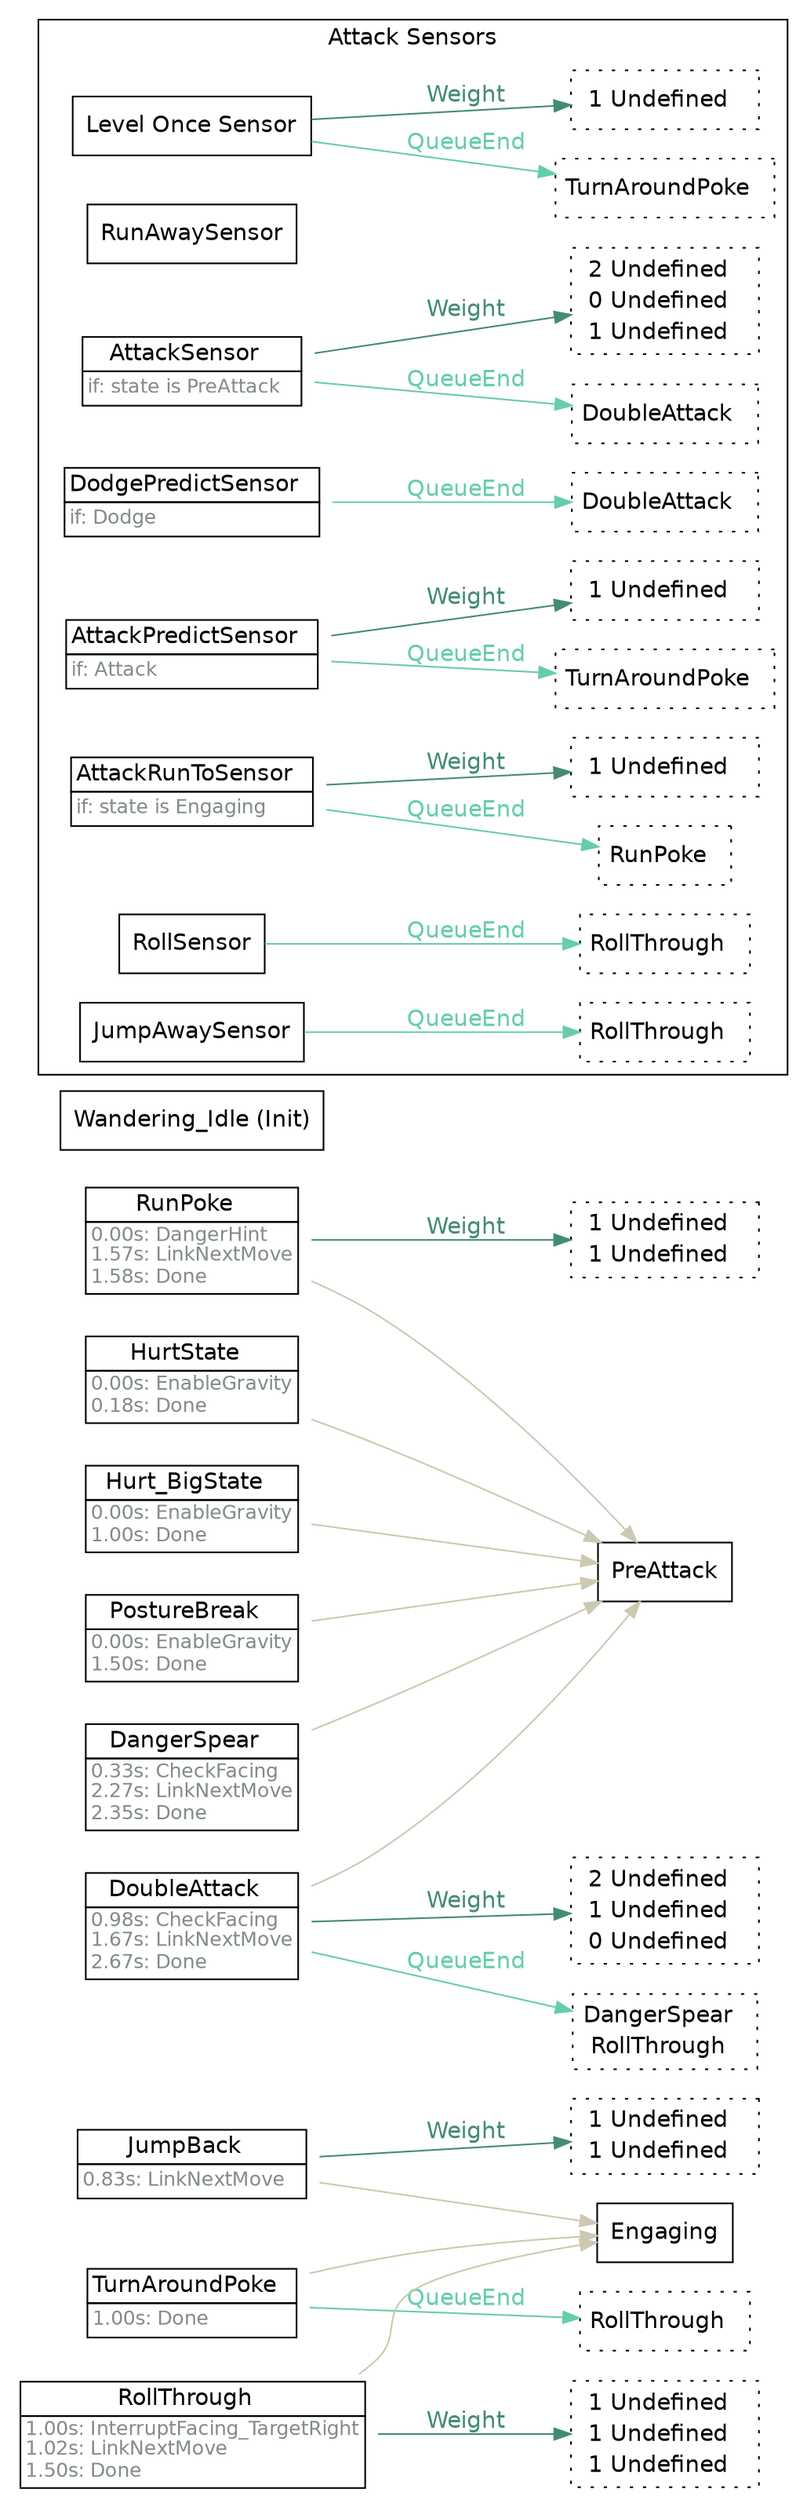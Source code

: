 strict digraph "Foo" {
	"rankdir"="LR";
	node ["shape"="box", "fontname"="Helvetica"];
	edge ["fontname"="Helvetica"];
	"TurnAroundPoke" ["shape"="plaintext", "label"=<<TABLE border="0" cellborder="1" cellspacing="0" cellpadding="2"><TR><TD >TurnAroundPoke  </TD></TR><TR><TD align="left" balign="left"><FONT point-size="12" color="azure4">1.00s: Done</FONT>  </TD></TR></TABLE>>]
	"TurnAroundPoke" -> "Engaging"  ["color"="cornsilk3", "fontcolor"="cornsilk3"]
	"TurnAroundPoke_linked" ["shape"="box", "style"="dotted", "label"=<<TABLE border="0" cellborder="0" cellspacing="0" cellpadding="2"><TR><TD>RollThrough  </TD></TR></TABLE>>, "margin"="0.05"]
	"TurnAroundPoke" -> "TurnAroundPoke_linked"  ["label"="QueueEnd", "color"="aquamarine3", "fontcolor"="aquamarine3"]
	"DoubleAttack" ["shape"="plaintext", "label"=<<TABLE border="0" cellborder="1" cellspacing="0" cellpadding="2"><TR><TD >DoubleAttack  </TD></TR><TR><TD align="left" balign="left"><FONT point-size="12" color="azure4">0.98s: CheckFacing<br/>1.67s: LinkNextMove<br/>2.67s: Done</FONT>  </TD></TR></TABLE>>]
	"DoubleAttack" -> "PreAttack"  ["color"="cornsilk3", "fontcolor"="cornsilk3"]
	"DoubleAttack_linked" ["shape"="box", "style"="dotted", "label"=<<TABLE border="0" cellborder="0" cellspacing="0" cellpadding="2"><TR><TD>DangerSpear  </TD></TR><TR><TD>RollThrough  </TD></TR></TABLE>>, "margin"="0.05"]
	"DoubleAttack" -> "DoubleAttack_linked"  ["label"="QueueEnd", "color"="aquamarine3", "fontcolor"="aquamarine3"]
	"DoubleAttack_mustuse" ["shape"="box", "style"="dotted", "label"=<<TABLE border="0" cellborder="0" cellspacing="0" cellpadding="2"><TR><TD>2 Undefined  </TD></TR><TR><TD>1 Undefined  </TD></TR><TR><TD>0 Undefined  </TD></TR></TABLE>>]
	"DoubleAttack" -> "DoubleAttack_mustuse"  ["label"="Weight", "color"="aquamarine4", "fontcolor"="aquamarine4"]
	"DangerSpear" ["shape"="plaintext", "label"=<<TABLE border="0" cellborder="1" cellspacing="0" cellpadding="2"><TR><TD >DangerSpear  </TD></TR><TR><TD align="left" balign="left"><FONT point-size="12" color="azure4">0.33s: CheckFacing<br/>2.27s: LinkNextMove<br/>2.35s: Done</FONT>  </TD></TR></TABLE>>]
	"DangerSpear" -> "PreAttack"  ["color"="cornsilk3", "fontcolor"="cornsilk3"]
	"RunPoke" ["shape"="plaintext", "label"=<<TABLE border="0" cellborder="1" cellspacing="0" cellpadding="2"><TR><TD >RunPoke  </TD></TR><TR><TD align="left" balign="left"><FONT point-size="12" color="azure4">0.00s: DangerHint<br/>1.57s: LinkNextMove<br/>1.58s: Done</FONT>  </TD></TR></TABLE>>]
	"RunPoke" -> "PreAttack"  ["color"="cornsilk3", "fontcolor"="cornsilk3"]
	"RunPoke_mustuse" ["shape"="box", "style"="dotted", "label"=<<TABLE border="0" cellborder="0" cellspacing="0" cellpadding="2"><TR><TD>1 Undefined  </TD></TR><TR><TD>1 Undefined  </TD></TR></TABLE>>]
	"RunPoke" -> "RunPoke_mustuse"  ["label"="Weight", "color"="aquamarine4", "fontcolor"="aquamarine4"]
	"HurtState" ["shape"="plaintext", "label"=<<TABLE border="0" cellborder="1" cellspacing="0" cellpadding="2"><TR><TD >HurtState  </TD></TR><TR><TD align="left" balign="left"><FONT point-size="12" color="azure4">0.00s: EnableGravity<br/>0.18s: Done</FONT>  </TD></TR></TABLE>>]
	"HurtState" -> "PreAttack"  ["color"="cornsilk3", "fontcolor"="cornsilk3"]
	"Hurt_BigState" ["shape"="plaintext", "label"=<<TABLE border="0" cellborder="1" cellspacing="0" cellpadding="2"><TR><TD >Hurt_BigState  </TD></TR><TR><TD align="left" balign="left"><FONT point-size="12" color="azure4">0.00s: EnableGravity<br/>1.00s: Done</FONT>  </TD></TR></TABLE>>]
	"Hurt_BigState" -> "PreAttack"  ["color"="cornsilk3", "fontcolor"="cornsilk3"]
	"JumpBack" ["shape"="plaintext", "label"=<<TABLE border="0" cellborder="1" cellspacing="0" cellpadding="2"><TR><TD >JumpBack  </TD></TR><TR><TD align="left" balign="left"><FONT point-size="12" color="azure4">0.83s: LinkNextMove</FONT>  </TD></TR></TABLE>>]
	"JumpBack" -> "Engaging"  ["color"="cornsilk3", "fontcolor"="cornsilk3"]
	"JumpBack_mustuse" ["shape"="box", "style"="dotted", "label"=<<TABLE border="0" cellborder="0" cellspacing="0" cellpadding="2"><TR><TD>1 Undefined  </TD></TR><TR><TD>1 Undefined  </TD></TR></TABLE>>]
	"JumpBack" -> "JumpBack_mustuse"  ["label"="Weight", "color"="aquamarine4", "fontcolor"="aquamarine4"]
	"PostureBreak" ["shape"="plaintext", "label"=<<TABLE border="0" cellborder="1" cellspacing="0" cellpadding="2"><TR><TD >PostureBreak  </TD></TR><TR><TD align="left" balign="left"><FONT point-size="12" color="azure4">0.00s: EnableGravity<br/>1.50s: Done</FONT>  </TD></TR></TABLE>>]
	"PostureBreak" -> "PreAttack"  ["color"="cornsilk3", "fontcolor"="cornsilk3"]
	"RollThrough" ["shape"="plaintext", "label"=<<TABLE border="0" cellborder="1" cellspacing="0" cellpadding="2"><TR><TD >RollThrough  </TD></TR><TR><TD align="left" balign="left"><FONT point-size="12" color="azure4">1.00s: InterruptFacing_TargetRight<br/>1.02s: LinkNextMove<br/>1.50s: Done</FONT>  </TD></TR></TABLE>>]
	"RollThrough" -> "Engaging"  ["color"="cornsilk3", "fontcolor"="cornsilk3"]
	"RollThrough_mustuse" ["shape"="box", "style"="dotted", "label"=<<TABLE border="0" cellborder="0" cellspacing="0" cellpadding="2"><TR><TD>1 Undefined  </TD></TR><TR><TD>1 Undefined  </TD></TR><TR><TD>1 Undefined  </TD></TR></TABLE>>]
	"RollThrough" -> "RollThrough_mustuse"  ["label"="Weight", "color"="aquamarine4", "fontcolor"="aquamarine4"]
	"Wandering_Idle" ["label"="Wandering_Idle (Init)"]
	subgraph "cluster_attacksensors" {
		"rank"="sink";
		"label"="Attack Sensors";
		"fontname"="Helvetica";
		"Level Once Sensor" ["label"="Level Once Sensor"]
		"Level Once Sensor_linked" ["shape"="box", "style"="dotted", "label"=<<TABLE border="0" cellborder="0" cellspacing="0" cellpadding="2"><TR><TD>TurnAroundPoke  </TD></TR></TABLE>>, "margin"="0.05"]
		"Level Once Sensor" -> "Level Once Sensor_linked"  ["label"="QueueEnd", "color"="aquamarine3", "fontcolor"="aquamarine3"]
		"Level Once Sensor_mustuse" ["shape"="box", "style"="dotted", "label"=<<TABLE border="0" cellborder="0" cellspacing="0" cellpadding="2"><TR><TD>1 Undefined  </TD></TR></TABLE>>]
		"Level Once Sensor" -> "Level Once Sensor_mustuse"  ["label"="Weight", "color"="aquamarine4", "fontcolor"="aquamarine4"]
		"RunAwaySensor" ["label"="RunAwaySensor"]
		"AttackSensor" ["shape"="plaintext", "label"=<<TABLE border="0" cellborder="1" cellspacing="0" cellpadding="2"><TR><TD >AttackSensor  </TD></TR><TR><TD align="left" balign="left"><FONT point-size="12" color="azure4">if: state is PreAttack</FONT>  </TD></TR></TABLE>>]
		"AttackSensor_linked" ["shape"="box", "style"="dotted", "label"=<<TABLE border="0" cellborder="0" cellspacing="0" cellpadding="2"><TR><TD>DoubleAttack  </TD></TR></TABLE>>, "margin"="0.05"]
		"AttackSensor" -> "AttackSensor_linked"  ["label"="QueueEnd", "color"="aquamarine3", "fontcolor"="aquamarine3"]
		"AttackSensor_mustuse" ["shape"="box", "style"="dotted", "label"=<<TABLE border="0" cellborder="0" cellspacing="0" cellpadding="2"><TR><TD>2 Undefined  </TD></TR><TR><TD>0 Undefined  </TD></TR><TR><TD>1 Undefined  </TD></TR></TABLE>>]
		"AttackSensor" -> "AttackSensor_mustuse"  ["label"="Weight", "color"="aquamarine4", "fontcolor"="aquamarine4"]
		"DodgePredictSensor" ["shape"="plaintext", "label"=<<TABLE border="0" cellborder="1" cellspacing="0" cellpadding="2"><TR><TD >DodgePredictSensor  </TD></TR><TR><TD align="left" balign="left"><FONT point-size="12" color="azure4">if: Dodge</FONT>  </TD></TR></TABLE>>]
		"DodgePredictSensor_linked" ["shape"="box", "style"="dotted", "label"=<<TABLE border="0" cellborder="0" cellspacing="0" cellpadding="2"><TR><TD>DoubleAttack  </TD></TR></TABLE>>, "margin"="0.05"]
		"DodgePredictSensor" -> "DodgePredictSensor_linked"  ["label"="QueueEnd", "color"="aquamarine3", "fontcolor"="aquamarine3"]
		"AttackPredictSensor" ["shape"="plaintext", "label"=<<TABLE border="0" cellborder="1" cellspacing="0" cellpadding="2"><TR><TD >AttackPredictSensor  </TD></TR><TR><TD align="left" balign="left"><FONT point-size="12" color="azure4">if: Attack</FONT>  </TD></TR></TABLE>>]
		"AttackPredictSensor_linked" ["shape"="box", "style"="dotted", "label"=<<TABLE border="0" cellborder="0" cellspacing="0" cellpadding="2"><TR><TD>TurnAroundPoke  </TD></TR></TABLE>>, "margin"="0.05"]
		"AttackPredictSensor" -> "AttackPredictSensor_linked"  ["label"="QueueEnd", "color"="aquamarine3", "fontcolor"="aquamarine3"]
		"AttackRunToSensor" ["shape"="plaintext", "label"=<<TABLE border="0" cellborder="1" cellspacing="0" cellpadding="2"><TR><TD >AttackRunToSensor  </TD></TR><TR><TD align="left" balign="left"><FONT point-size="12" color="azure4">if: state is Engaging</FONT>  </TD></TR></TABLE>>]
		"AttackRunToSensor_linked" ["shape"="box", "style"="dotted", "label"=<<TABLE border="0" cellborder="0" cellspacing="0" cellpadding="2"><TR><TD>RunPoke  </TD></TR></TABLE>>, "margin"="0.05"]
		"AttackRunToSensor" -> "AttackRunToSensor_linked"  ["label"="QueueEnd", "color"="aquamarine3", "fontcolor"="aquamarine3"]
		"AttackRunToSensor_mustuse" ["shape"="box", "style"="dotted", "label"=<<TABLE border="0" cellborder="0" cellspacing="0" cellpadding="2"><TR><TD>1 Undefined  </TD></TR></TABLE>>]
		"AttackRunToSensor" -> "AttackRunToSensor_mustuse"  ["label"="Weight", "color"="aquamarine4", "fontcolor"="aquamarine4"]
		"AttackPredictSensor" ["shape"="plaintext", "label"=<<TABLE border="0" cellborder="1" cellspacing="0" cellpadding="2"><TR><TD >AttackPredictSensor  </TD></TR><TR><TD align="left" balign="left"><FONT point-size="12" color="azure4">if: Attack</FONT>  </TD></TR></TABLE>>]
		"AttackPredictSensor_linked" ["shape"="box", "style"="dotted", "label"=<<TABLE border="0" cellborder="0" cellspacing="0" cellpadding="2"><TR><TD>TurnAroundPoke  </TD></TR></TABLE>>, "margin"="0.05"]
		"AttackPredictSensor" -> "AttackPredictSensor_linked"  ["label"="QueueEnd", "color"="aquamarine3", "fontcolor"="aquamarine3"]
		"AttackPredictSensor_mustuse" ["shape"="box", "style"="dotted", "label"=<<TABLE border="0" cellborder="0" cellspacing="0" cellpadding="2"><TR><TD>1 Undefined  </TD></TR></TABLE>>]
		"AttackPredictSensor" -> "AttackPredictSensor_mustuse"  ["label"="Weight", "color"="aquamarine4", "fontcolor"="aquamarine4"]
		"RollSensor" ["label"="RollSensor"]
		"RollSensor_linked" ["shape"="box", "style"="dotted", "label"=<<TABLE border="0" cellborder="0" cellspacing="0" cellpadding="2"><TR><TD>RollThrough  </TD></TR></TABLE>>, "margin"="0.05"]
		"RollSensor" -> "RollSensor_linked"  ["label"="QueueEnd", "color"="aquamarine3", "fontcolor"="aquamarine3"]
		"JumpAwaySensor" ["label"="JumpAwaySensor"]
		"JumpAwaySensor_linked" ["shape"="box", "style"="dotted", "label"=<<TABLE border="0" cellborder="0" cellspacing="0" cellpadding="2"><TR><TD>RollThrough  </TD></TR></TABLE>>, "margin"="0.05"]
		"JumpAwaySensor" -> "JumpAwaySensor_linked"  ["label"="QueueEnd", "color"="aquamarine3", "fontcolor"="aquamarine3"]
	}
	
}
